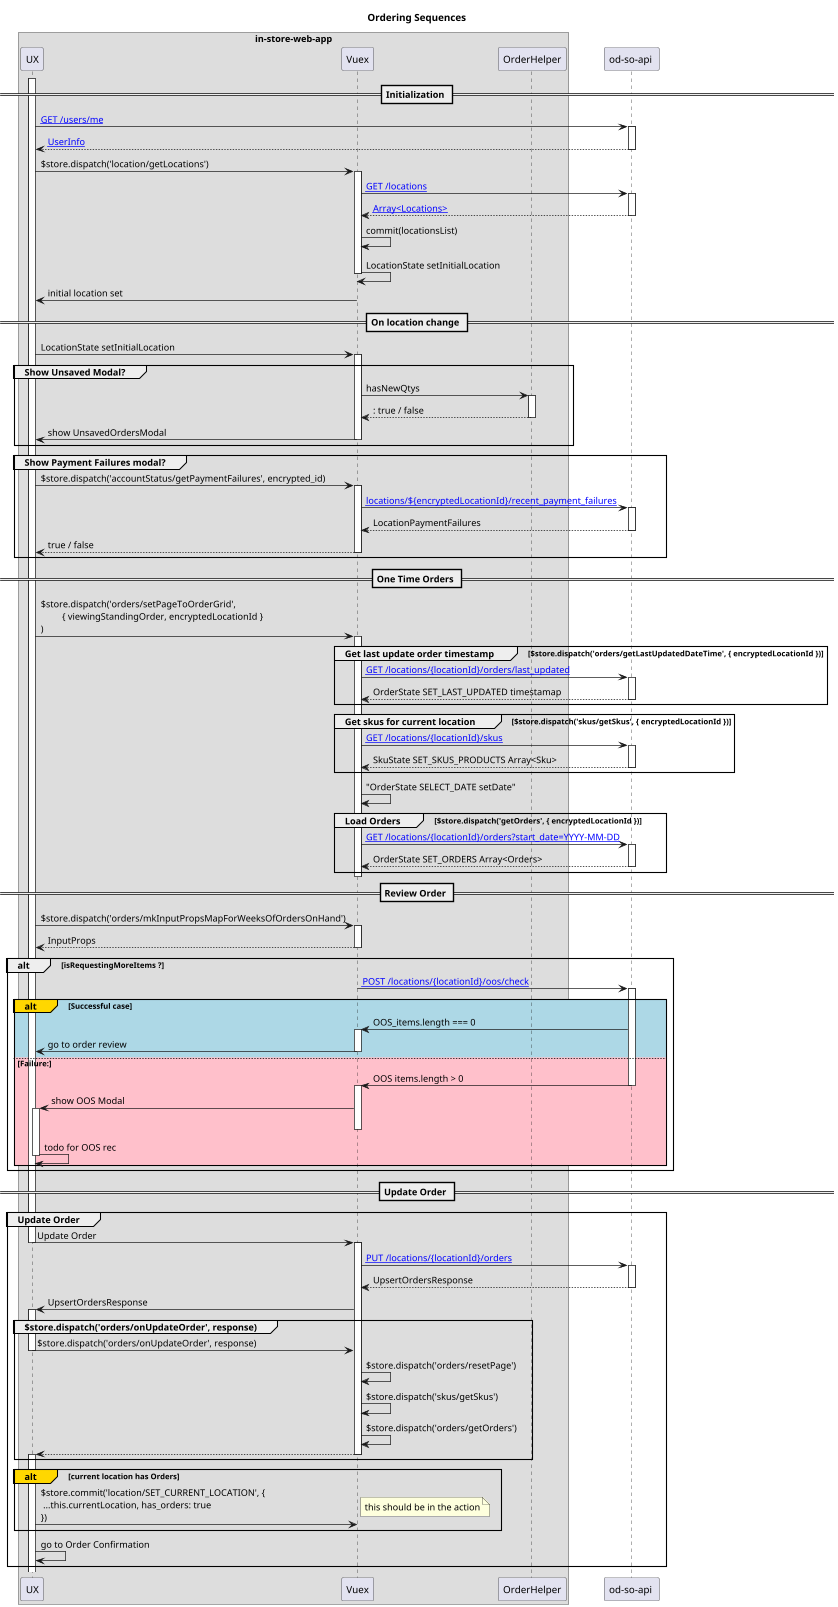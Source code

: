 @startuml
!procedure VuexApi($api, $apiLink, $resp, $respLink)
    Vuex -> Api: [[$apiLink $api]]
    activate Api
'    TODO how to escape chars in link?
'    return [[$respLink $resp]]
    return $resp
!endprocedure
!procedure LinkIt($text, $link)
    [[$link $text]]
!endprocedure

scale 0.7
    box "in-store-web-app"
    participant UX
    participant Vuex
    participant OrderHelper
    end box
    participant Api as "od-so-api "

    title Ordering Sequences
    == Initialization ==
    activate UX
    UX -> Api ++ : [[https://www.notion.so/odeko/SO-API-api-docs-2f17504231bd474da1e6ab6bfcccf55d#e787aedcaeb446208bbb9f47ec69aed8 GET /users/me]]
    return [[https://www.notion.so/odeko/SO-API-api-docs-2f17504231bd474da1e6ab6bfcccf55d#33f156336f064c3ab30bfff452404f11: UserInfo]]
    UX -> Vuex ++ : $store.dispatch('location/getLocations')

    Vuex -> Api: [[https://www.notion.so/odeko/SO-API-api-docs-2f17504231bd474da1e6ab6bfcccf55d#06cc27bea8744e3dbfce148f0dcf62e2 GET /locations]]
    activate Api
'    TODO how to escape chars in link?
    return [[https://www.notion.so/odeko/SO-API-api-docs-2f17504231bd474da1e6ab6bfcccf55d#06cc27bea8744e3dbfce148f0dcf62e2 Array<Locations>]]
    Vuex -> Vuex: commit(locationsList)
    Vuex -> Vuex: LocationState setInitialLocation
    deactivate Vuex
    Vuex -> UX : initial location set



    == On location change ==
    UX ->  Vuex ++ : LocationState setInitialLocation
    group Show Unsaved Modal?
    Vuex ->  OrderHelper ++ : hasNewQtys
    return : true / false
    Vuex -> UX : show UnsavedOrdersModal
    deactivate Vuex
    end

    group Show Payment Failures modal?
    UX -> Vuex ++ : $store.dispatch('accountStatus/getPaymentFailures', encrypted_id)
    VuexApi("GET locations/${encryptedLocationId}/recent_payment_failures", "", "LocationPaymentFailures", "")
    return true / false
    deactivate Vuex
    end
'    return location set


/'
'/



    == One Time Orders ==
    activate UX
    UX -> Vuex ++ : $store.dispatch('orders/setPageToOrderGrid', \n\t { viewingStandingOrder, encryptedLocationId }\n)

    group Get last update order timestamp [$store.dispatch('orders/getLastUpdatedDateTime', { encryptedLocationId })]
    VuexApi("GET /locations/{locationId}/orders/last_updated", "https://www.notion.so/odeko/SO-API-api-docs-2f17504231bd474da1e6ab6bfcccf55d#343e67dbfe3842fdbcc12c4fe55b6905",  "OrderState SET_LAST_UPDATED timestamap", "https://www.notion.so/odeko/SO-API-api-docs-2f17504231bd474da1e6ab6bfcccf55d#bef8dcffc86a4c348abddf59b7a8594a")
    end

    group Get skus for current location  [$store.dispatch('skus/getSkus', { encryptedLocationId })]
    VuexApi("GET /locations/{locationId}/skus", "https://www.notion.so/odeko/SO-API-api-docs-2f17504231bd474da1e6ab6bfcccf55d#bfbfe5d95b4f4c9abdd2776e40855e54", "SkuState SET_SKUS_PRODUCTS Array<Sku>", "https://www.notion.so/odeko/SO-API-api-docs-2f17504231bd474da1e6ab6bfcccf55d#c8ae870f13d74759b32a08aea196b828")
    end

    Vuex -> Vuex : "OrderState SELECT_DATE setDate"

    group Load Orders [$store.dispatch('getOrders', { encryptedLocationId })]
    VuexApi("GET /locations/{locationId}/orders?start_date=YYYY-MM-DD", "https://www.notion.so/odeko/SO-API-api-docs-2f17504231bd474da1e6ab6bfcccf55d#c7da1cdbc409434cab8dd3945f7111b4", "OrderState SET_ORDERS Array<Orders>", "")
    end
    deactivate Vuex

    == Review Order ==
    UX -> Vuex ++ : $store.dispatch('orders/mkInputPropsMapForWeeksOfOrdersOnHand')
    return InputProps

    alt isRequestingMoreItems ?
        Vuex -> Api ++: LinkIt("POST /locations/{locationId}/oos/check", "https://www.notion.so/odeko/243e2d40ebb24ffc87f72b0ad169bc11?v=2249b95c7fdf45a2bda4136560ee6576&p=2f17504231bd474da1e6ab6bfcccf55d")
        alt#Gold #LightBlue Successful case
            Api -> Vuex : OOS_items.length === 0
            activate Vuex
            Vuex -> UX: go to order review
            deactivate Vuex
        else #Pink Failure:
            Api -> Vuex : OOS items.length > 0
            deactivate Api
            activate Vuex
            Vuex -> UX ++ : show OOS Modal
            deactivate Vuex
            UX -> UX : todo for OOS rec
            deactivate UX
        end
    end

    == Update Order ==
    group Update Order
        activate Api
        UX -> Vuex: Update Order
        deactivate UX
        activate Vuex
        VuexApi("PUT /locations/{locationId}/orders", "https://www.notion.so/odeko/SO-API-api-docs-2f17504231bd474da1e6ab6bfcccf55d#14df1b158feb4a178dc234d225e70dbc", "UpsertOrdersResponse", "")
        Vuex -> UX ++ : UpsertOrdersResponse

        group $store.dispatch('orders/onUpdateOrder', response)
            UX -> Vuex: $store.dispatch('orders/onUpdateOrder', response)
            deactivate UX
            Vuex -> Vuex: $store.dispatch('orders/resetPage')
            Vuex -> Vuex: $store.dispatch('skus/getSkus')
            Vuex -> Vuex: $store.dispatch('orders/getOrders')
            return
            activate UX
        end

        alt#Gold current location has Orders
            UX -> Vuex : $store.commit('location/SET_CURRENT_LOCATION', {\n ...this.currentLocation, has_orders: true \n})
            note right: this should be in the action
        end

        UX -> UX : go to Order Confirmation
    end
'
'
'
'    == Standing orders ==
'    group display one time order grid
'        UX -> Api: GET /locations/{locationId}/orders/for_standing_orders
'        activate Api
'        return
'    end
'    group update
'        UX -> Api: PUT /locations/{locationId}/standing_orders/v2
'        activate Api
'        return
'    end

@enduml
